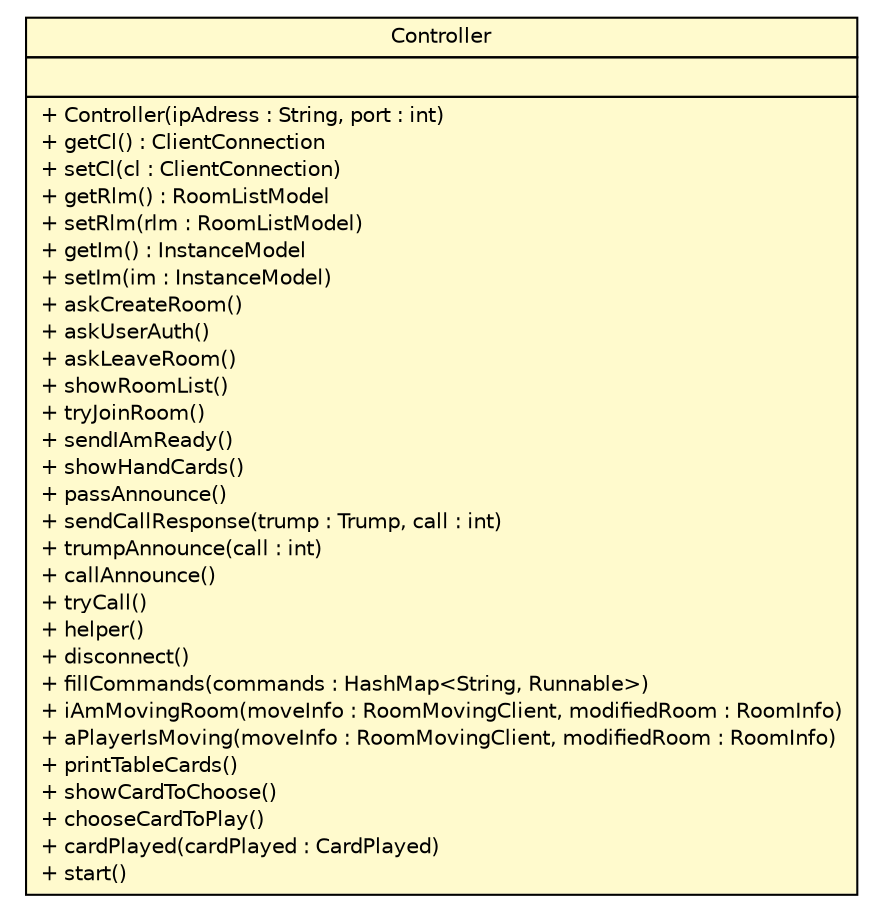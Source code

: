 #!/usr/local/bin/dot
#
# Class diagram 
# Generated by UMLGraph version R5_6 (http://www.umlgraph.org/)
#

digraph G {
	edge [fontname="Helvetica",fontsize=10,labelfontname="Helvetica",labelfontsize=10];
	node [fontname="Helvetica",fontsize=10,shape=plaintext];
	nodesep=0.25;
	ranksep=0.5;
	// Client.Controller
	c1123 [label=<<table title="Client.Controller" border="0" cellborder="1" cellspacing="0" cellpadding="2" port="p" bgcolor="lemonChiffon" href="./Controller.html">
		<tr><td><table border="0" cellspacing="0" cellpadding="1">
<tr><td align="center" balign="center"> Controller </td></tr>
		</table></td></tr>
		<tr><td><table border="0" cellspacing="0" cellpadding="1">
<tr><td align="left" balign="left">  </td></tr>
		</table></td></tr>
		<tr><td><table border="0" cellspacing="0" cellpadding="1">
<tr><td align="left" balign="left"> + Controller(ipAdress : String, port : int) </td></tr>
<tr><td align="left" balign="left"> + getCl() : ClientConnection </td></tr>
<tr><td align="left" balign="left"> + setCl(cl : ClientConnection) </td></tr>
<tr><td align="left" balign="left"> + getRlm() : RoomListModel </td></tr>
<tr><td align="left" balign="left"> + setRlm(rlm : RoomListModel) </td></tr>
<tr><td align="left" balign="left"> + getIm() : InstanceModel </td></tr>
<tr><td align="left" balign="left"> + setIm(im : InstanceModel) </td></tr>
<tr><td align="left" balign="left"> + askCreateRoom() </td></tr>
<tr><td align="left" balign="left"> + askUserAuth() </td></tr>
<tr><td align="left" balign="left"> + askLeaveRoom() </td></tr>
<tr><td align="left" balign="left"> + showRoomList() </td></tr>
<tr><td align="left" balign="left"> + tryJoinRoom() </td></tr>
<tr><td align="left" balign="left"> + sendIAmReady() </td></tr>
<tr><td align="left" balign="left"> + showHandCards() </td></tr>
<tr><td align="left" balign="left"> + passAnnounce() </td></tr>
<tr><td align="left" balign="left"> + sendCallResponse(trump : Trump, call : int) </td></tr>
<tr><td align="left" balign="left"> + trumpAnnounce(call : int) </td></tr>
<tr><td align="left" balign="left"> + callAnnounce() </td></tr>
<tr><td align="left" balign="left"> + tryCall() </td></tr>
<tr><td align="left" balign="left"> + helper() </td></tr>
<tr><td align="left" balign="left"> + disconnect() </td></tr>
<tr><td align="left" balign="left"> + fillCommands(commands : HashMap&lt;String, Runnable&gt;) </td></tr>
<tr><td align="left" balign="left"> + iAmMovingRoom(moveInfo : RoomMovingClient, modifiedRoom : RoomInfo) </td></tr>
<tr><td align="left" balign="left"> + aPlayerIsMoving(moveInfo : RoomMovingClient, modifiedRoom : RoomInfo) </td></tr>
<tr><td align="left" balign="left"> + printTableCards() </td></tr>
<tr><td align="left" balign="left"> + showCardToChoose() </td></tr>
<tr><td align="left" balign="left"> + chooseCardToPlay() </td></tr>
<tr><td align="left" balign="left"> + cardPlayed(cardPlayed : CardPlayed) </td></tr>
<tr><td align="left" balign="left"> + start() </td></tr>
		</table></td></tr>
		</table>>, URL="./Controller.html", fontname="Helvetica", fontcolor="black", fontsize=10.0];
}

